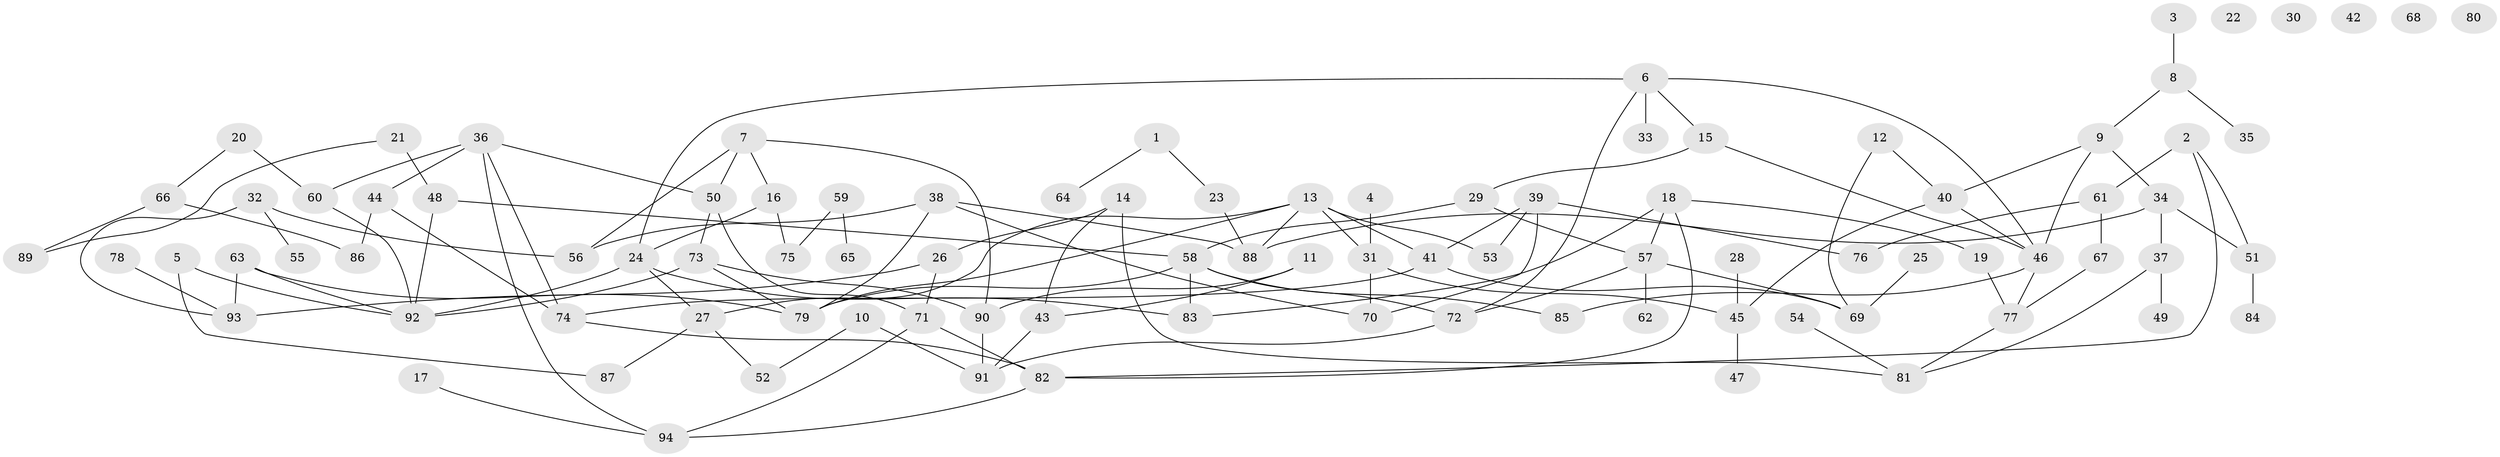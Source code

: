// coarse degree distribution, {1: 0.2702702702702703, 4: 0.1891891891891892, 0: 0.13513513513513514, 5: 0.13513513513513514, 2: 0.08108108108108109, 6: 0.08108108108108109, 3: 0.08108108108108109, 12: 0.02702702702702703}
// Generated by graph-tools (version 1.1) at 2025/43/03/04/25 21:43:56]
// undirected, 94 vertices, 132 edges
graph export_dot {
graph [start="1"]
  node [color=gray90,style=filled];
  1;
  2;
  3;
  4;
  5;
  6;
  7;
  8;
  9;
  10;
  11;
  12;
  13;
  14;
  15;
  16;
  17;
  18;
  19;
  20;
  21;
  22;
  23;
  24;
  25;
  26;
  27;
  28;
  29;
  30;
  31;
  32;
  33;
  34;
  35;
  36;
  37;
  38;
  39;
  40;
  41;
  42;
  43;
  44;
  45;
  46;
  47;
  48;
  49;
  50;
  51;
  52;
  53;
  54;
  55;
  56;
  57;
  58;
  59;
  60;
  61;
  62;
  63;
  64;
  65;
  66;
  67;
  68;
  69;
  70;
  71;
  72;
  73;
  74;
  75;
  76;
  77;
  78;
  79;
  80;
  81;
  82;
  83;
  84;
  85;
  86;
  87;
  88;
  89;
  90;
  91;
  92;
  93;
  94;
  1 -- 23;
  1 -- 64;
  2 -- 51;
  2 -- 61;
  2 -- 82;
  3 -- 8;
  4 -- 31;
  5 -- 87;
  5 -- 92;
  6 -- 15;
  6 -- 24;
  6 -- 33;
  6 -- 46;
  6 -- 72;
  7 -- 16;
  7 -- 50;
  7 -- 56;
  7 -- 90;
  8 -- 9;
  8 -- 35;
  9 -- 34;
  9 -- 40;
  9 -- 46;
  10 -- 52;
  10 -- 91;
  11 -- 43;
  11 -- 90;
  12 -- 40;
  12 -- 69;
  13 -- 27;
  13 -- 31;
  13 -- 41;
  13 -- 53;
  13 -- 79;
  13 -- 88;
  14 -- 26;
  14 -- 43;
  14 -- 81;
  15 -- 29;
  15 -- 46;
  16 -- 24;
  16 -- 75;
  17 -- 94;
  18 -- 19;
  18 -- 57;
  18 -- 82;
  18 -- 83;
  19 -- 77;
  20 -- 60;
  20 -- 66;
  21 -- 48;
  21 -- 89;
  23 -- 88;
  24 -- 27;
  24 -- 83;
  24 -- 92;
  25 -- 69;
  26 -- 71;
  26 -- 93;
  27 -- 52;
  27 -- 87;
  28 -- 45;
  29 -- 57;
  29 -- 58;
  31 -- 45;
  31 -- 70;
  32 -- 55;
  32 -- 56;
  32 -- 93;
  34 -- 37;
  34 -- 51;
  34 -- 88;
  36 -- 44;
  36 -- 50;
  36 -- 60;
  36 -- 74;
  36 -- 94;
  37 -- 49;
  37 -- 81;
  38 -- 56;
  38 -- 70;
  38 -- 79;
  38 -- 88;
  39 -- 41;
  39 -- 53;
  39 -- 70;
  39 -- 76;
  40 -- 45;
  40 -- 46;
  41 -- 69;
  41 -- 74;
  43 -- 91;
  44 -- 74;
  44 -- 86;
  45 -- 47;
  46 -- 77;
  46 -- 85;
  48 -- 58;
  48 -- 92;
  50 -- 71;
  50 -- 73;
  51 -- 84;
  54 -- 81;
  57 -- 62;
  57 -- 69;
  57 -- 72;
  58 -- 72;
  58 -- 79;
  58 -- 83;
  58 -- 85;
  59 -- 65;
  59 -- 75;
  60 -- 92;
  61 -- 67;
  61 -- 76;
  63 -- 79;
  63 -- 92;
  63 -- 93;
  66 -- 86;
  66 -- 89;
  67 -- 77;
  71 -- 82;
  71 -- 94;
  72 -- 91;
  73 -- 79;
  73 -- 90;
  73 -- 92;
  74 -- 82;
  77 -- 81;
  78 -- 93;
  82 -- 94;
  90 -- 91;
}
